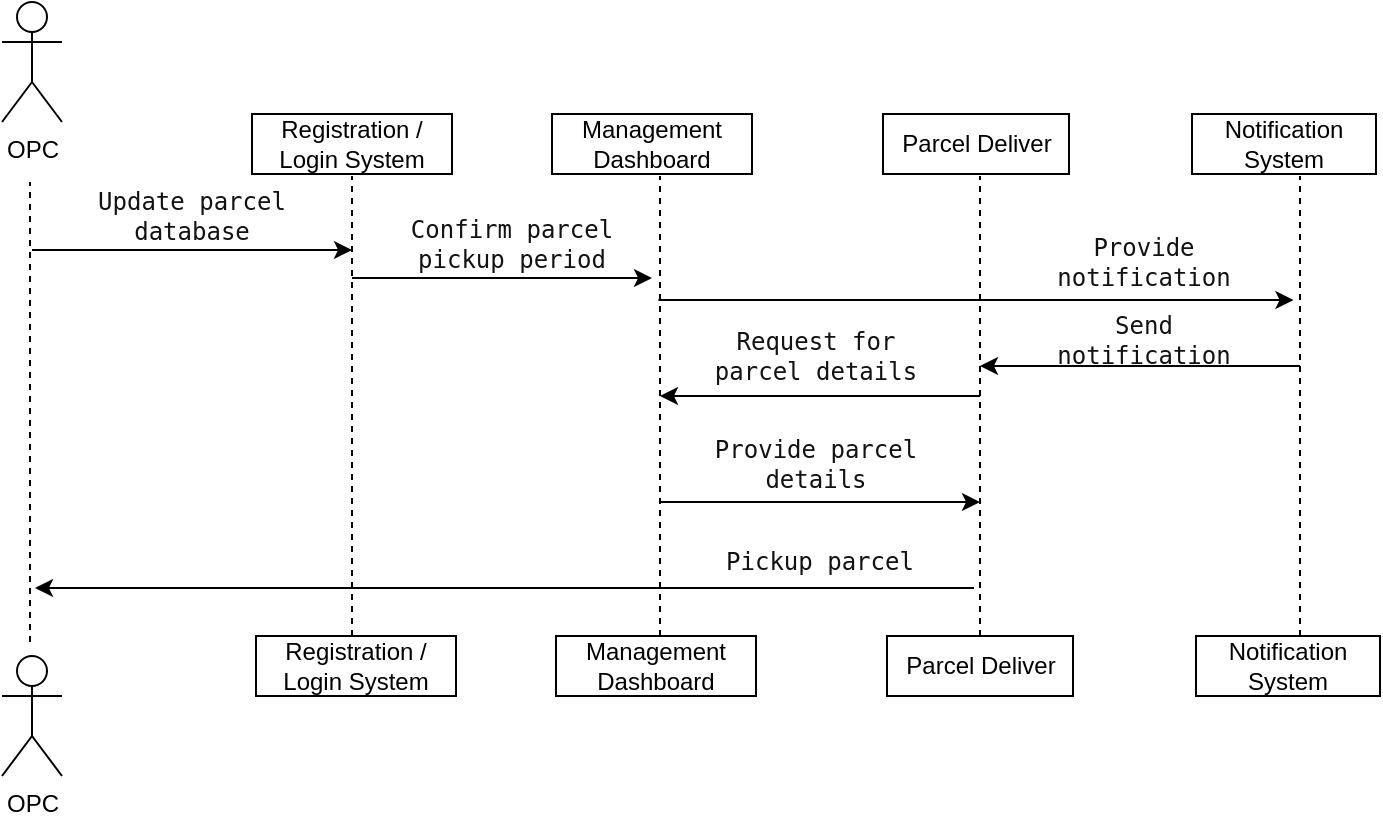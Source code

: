 <mxfile>
    <diagram id="jFrqvnxOfsy8I1pQ80jH" name="Page-1">
        <mxGraphModel dx="994" dy="454" grid="1" gridSize="10" guides="1" tooltips="1" connect="1" arrows="1" fold="1" page="1" pageScale="1" pageWidth="850" pageHeight="1100" math="0" shadow="0">
            <root>
                <mxCell id="0"/>
                <mxCell id="1" parent="0"/>
                <mxCell id="2" value="" style="endArrow=none;dashed=1;html=1;" edge="1" parent="1">
                    <mxGeometry width="50" height="50" relative="1" as="geometry">
                        <mxPoint x="85" y="393" as="sourcePoint"/>
                        <mxPoint x="85" y="163" as="targetPoint"/>
                        <Array as="points">
                            <mxPoint x="85" y="283"/>
                        </Array>
                    </mxGeometry>
                </mxCell>
                <mxCell id="3" value="OPC" style="shape=umlActor;verticalLabelPosition=bottom;verticalAlign=top;html=1;outlineConnect=0;" vertex="1" parent="1">
                    <mxGeometry x="71" y="73" width="30" height="60" as="geometry"/>
                </mxCell>
                <mxCell id="4" value="" style="endArrow=none;dashed=1;html=1;" edge="1" parent="1">
                    <mxGeometry width="50" height="50" relative="1" as="geometry">
                        <mxPoint x="400" y="390" as="sourcePoint"/>
                        <mxPoint x="400" y="160" as="targetPoint"/>
                        <Array as="points">
                            <mxPoint x="400" y="280"/>
                        </Array>
                    </mxGeometry>
                </mxCell>
                <mxCell id="6" value="Management Dashboard" style="rounded=0;whiteSpace=wrap;html=1;" vertex="1" parent="1">
                    <mxGeometry x="346" y="129" width="100" height="30" as="geometry"/>
                </mxCell>
                <mxCell id="7" value="" style="endArrow=classic;html=1;" edge="1" parent="1">
                    <mxGeometry width="50" height="50" relative="1" as="geometry">
                        <mxPoint x="86" y="197" as="sourcePoint"/>
                        <mxPoint x="246" y="197" as="targetPoint"/>
                    </mxGeometry>
                </mxCell>
                <mxCell id="10" value="&lt;font color=&quot;#121212&quot; face=&quot;Consolas, monaco, monospace&quot;&gt;Update parcel database&lt;/font&gt;" style="text;html=1;strokeColor=none;fillColor=none;align=center;verticalAlign=middle;whiteSpace=wrap;rounded=0;" vertex="1" parent="1">
                    <mxGeometry x="106" y="165" width="120" height="30" as="geometry"/>
                </mxCell>
                <mxCell id="11" value="Parcel Deliver" style="rounded=0;whiteSpace=wrap;html=1;" vertex="1" parent="1">
                    <mxGeometry x="511.5" y="129" width="93" height="30" as="geometry"/>
                </mxCell>
                <mxCell id="12" value="" style="endArrow=none;dashed=1;html=1;" edge="1" parent="1">
                    <mxGeometry width="50" height="50" relative="1" as="geometry">
                        <mxPoint x="560" y="390" as="sourcePoint"/>
                        <mxPoint x="560" y="160" as="targetPoint"/>
                        <Array as="points">
                            <mxPoint x="560" y="280"/>
                        </Array>
                    </mxGeometry>
                </mxCell>
                <mxCell id="13" value="" style="endArrow=classic;html=1;" edge="1" parent="1">
                    <mxGeometry width="50" height="50" relative="1" as="geometry">
                        <mxPoint x="400" y="323" as="sourcePoint"/>
                        <mxPoint x="560" y="323" as="targetPoint"/>
                    </mxGeometry>
                </mxCell>
                <mxCell id="14" value="&lt;font color=&quot;#121212&quot; face=&quot;Consolas, monaco, monospace&quot;&gt;Request for parcel details&lt;/font&gt;" style="text;html=1;strokeColor=none;fillColor=none;align=center;verticalAlign=middle;whiteSpace=wrap;rounded=0;" vertex="1" parent="1">
                    <mxGeometry x="418" y="235" width="120" height="30" as="geometry"/>
                </mxCell>
                <mxCell id="15" value="" style="endArrow=classic;html=1;" edge="1" parent="1">
                    <mxGeometry width="50" height="50" relative="1" as="geometry">
                        <mxPoint x="557" y="366" as="sourcePoint"/>
                        <mxPoint x="87.5" y="366" as="targetPoint"/>
                    </mxGeometry>
                </mxCell>
                <mxCell id="16" value="&lt;font color=&quot;#121212&quot; face=&quot;Consolas, monaco, monospace&quot;&gt;Provide parcel details&lt;/font&gt;" style="text;html=1;strokeColor=none;fillColor=none;align=center;verticalAlign=middle;whiteSpace=wrap;rounded=0;" vertex="1" parent="1">
                    <mxGeometry x="418" y="289" width="120" height="30" as="geometry"/>
                </mxCell>
                <mxCell id="17" value="" style="endArrow=none;dashed=1;html=1;" edge="1" parent="1">
                    <mxGeometry width="50" height="50" relative="1" as="geometry">
                        <mxPoint x="720" y="390" as="sourcePoint"/>
                        <mxPoint x="720" y="160" as="targetPoint"/>
                        <Array as="points">
                            <mxPoint x="720" y="280"/>
                        </Array>
                    </mxGeometry>
                </mxCell>
                <mxCell id="19" value="Notification System" style="rounded=0;whiteSpace=wrap;html=1;" vertex="1" parent="1">
                    <mxGeometry x="666" y="129" width="92" height="30" as="geometry"/>
                </mxCell>
                <mxCell id="21" value="&lt;font color=&quot;#121212&quot; face=&quot;Consolas, monaco, monospace&quot;&gt;Confirm parcel pickup period&lt;/font&gt;" style="text;html=1;strokeColor=none;fillColor=none;align=center;verticalAlign=middle;whiteSpace=wrap;rounded=0;" vertex="1" parent="1">
                    <mxGeometry x="266" y="179" width="120" height="30" as="geometry"/>
                </mxCell>
                <mxCell id="22" value="&lt;font color=&quot;#121212&quot; face=&quot;Consolas, monaco, monospace&quot;&gt;Pickup parcel&lt;/font&gt;" style="text;html=1;strokeColor=none;fillColor=none;align=center;verticalAlign=middle;whiteSpace=wrap;rounded=0;" vertex="1" parent="1">
                    <mxGeometry x="420" y="338" width="120" height="30" as="geometry"/>
                </mxCell>
                <mxCell id="25" value="OPC" style="shape=umlActor;verticalLabelPosition=bottom;verticalAlign=top;html=1;outlineConnect=0;" vertex="1" parent="1">
                    <mxGeometry x="71" y="400" width="30" height="60" as="geometry"/>
                </mxCell>
                <mxCell id="29" value="" style="endArrow=classic;html=1;" edge="1" parent="1">
                    <mxGeometry width="50" height="50" relative="1" as="geometry">
                        <mxPoint x="399.25" y="222" as="sourcePoint"/>
                        <mxPoint x="716.75" y="222" as="targetPoint"/>
                    </mxGeometry>
                </mxCell>
                <mxCell id="31" value="&lt;font color=&quot;#121212&quot; face=&quot;Consolas, monaco, monospace&quot;&gt;Provide notification&lt;/font&gt;" style="text;html=1;strokeColor=none;fillColor=none;align=center;verticalAlign=middle;whiteSpace=wrap;rounded=0;" vertex="1" parent="1">
                    <mxGeometry x="582" y="188" width="120" height="30" as="geometry"/>
                </mxCell>
                <mxCell id="32" value="" style="endArrow=none;dashed=1;html=1;" edge="1" parent="1">
                    <mxGeometry width="50" height="50" relative="1" as="geometry">
                        <mxPoint x="246" y="390" as="sourcePoint"/>
                        <mxPoint x="246" y="160" as="targetPoint"/>
                        <Array as="points">
                            <mxPoint x="246" y="280"/>
                        </Array>
                    </mxGeometry>
                </mxCell>
                <mxCell id="33" value="Registration / Login System" style="rounded=0;whiteSpace=wrap;html=1;" vertex="1" parent="1">
                    <mxGeometry x="196" y="129" width="100" height="30" as="geometry"/>
                </mxCell>
                <mxCell id="34" value="" style="endArrow=classic;html=1;" edge="1" parent="1">
                    <mxGeometry width="50" height="50" relative="1" as="geometry">
                        <mxPoint x="246" y="211" as="sourcePoint"/>
                        <mxPoint x="396" y="211" as="targetPoint"/>
                    </mxGeometry>
                </mxCell>
                <mxCell id="36" value="" style="endArrow=classic;html=1;" edge="1" parent="1">
                    <mxGeometry width="50" height="50" relative="1" as="geometry">
                        <mxPoint x="560" y="270" as="sourcePoint"/>
                        <mxPoint x="400" y="270" as="targetPoint"/>
                    </mxGeometry>
                </mxCell>
                <mxCell id="39" value="Management Dashboard" style="rounded=0;whiteSpace=wrap;html=1;" vertex="1" parent="1">
                    <mxGeometry x="348" y="390" width="100" height="30" as="geometry"/>
                </mxCell>
                <mxCell id="40" value="Parcel Deliver" style="rounded=0;whiteSpace=wrap;html=1;" vertex="1" parent="1">
                    <mxGeometry x="513.5" y="390" width="93" height="30" as="geometry"/>
                </mxCell>
                <mxCell id="41" value="Notification System" style="rounded=0;whiteSpace=wrap;html=1;" vertex="1" parent="1">
                    <mxGeometry x="668" y="390" width="92" height="30" as="geometry"/>
                </mxCell>
                <mxCell id="42" value="Registration / Login System" style="rounded=0;whiteSpace=wrap;html=1;" vertex="1" parent="1">
                    <mxGeometry x="198" y="390" width="100" height="30" as="geometry"/>
                </mxCell>
                <mxCell id="43" value="" style="endArrow=classic;html=1;" edge="1" parent="1">
                    <mxGeometry width="50" height="50" relative="1" as="geometry">
                        <mxPoint x="720" y="255" as="sourcePoint"/>
                        <mxPoint x="560" y="255" as="targetPoint"/>
                    </mxGeometry>
                </mxCell>
                <mxCell id="44" value="&lt;font color=&quot;#121212&quot; face=&quot;Consolas, monaco, monospace&quot;&gt;Send notification&lt;/font&gt;" style="text;html=1;strokeColor=none;fillColor=none;align=center;verticalAlign=middle;whiteSpace=wrap;rounded=0;" vertex="1" parent="1">
                    <mxGeometry x="582" y="227" width="120" height="30" as="geometry"/>
                </mxCell>
            </root>
        </mxGraphModel>
    </diagram>
</mxfile>